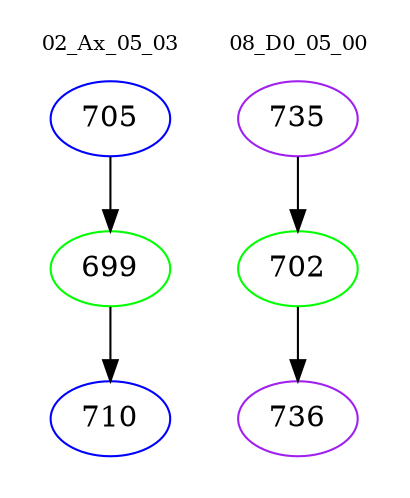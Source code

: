 digraph{
subgraph cluster_0 {
color = white
label = "02_Ax_05_03";
fontsize=10;
T0_705 [label="705", color="blue"]
T0_705 -> T0_699 [color="black"]
T0_699 [label="699", color="green"]
T0_699 -> T0_710 [color="black"]
T0_710 [label="710", color="blue"]
}
subgraph cluster_1 {
color = white
label = "08_D0_05_00";
fontsize=10;
T1_735 [label="735", color="purple"]
T1_735 -> T1_702 [color="black"]
T1_702 [label="702", color="green"]
T1_702 -> T1_736 [color="black"]
T1_736 [label="736", color="purple"]
}
}
